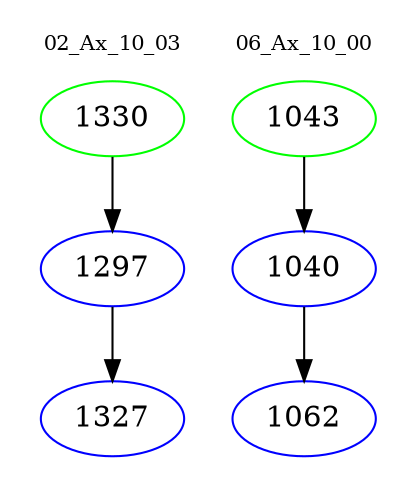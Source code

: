 digraph{
subgraph cluster_0 {
color = white
label = "02_Ax_10_03";
fontsize=10;
T0_1330 [label="1330", color="green"]
T0_1330 -> T0_1297 [color="black"]
T0_1297 [label="1297", color="blue"]
T0_1297 -> T0_1327 [color="black"]
T0_1327 [label="1327", color="blue"]
}
subgraph cluster_1 {
color = white
label = "06_Ax_10_00";
fontsize=10;
T1_1043 [label="1043", color="green"]
T1_1043 -> T1_1040 [color="black"]
T1_1040 [label="1040", color="blue"]
T1_1040 -> T1_1062 [color="black"]
T1_1062 [label="1062", color="blue"]
}
}
